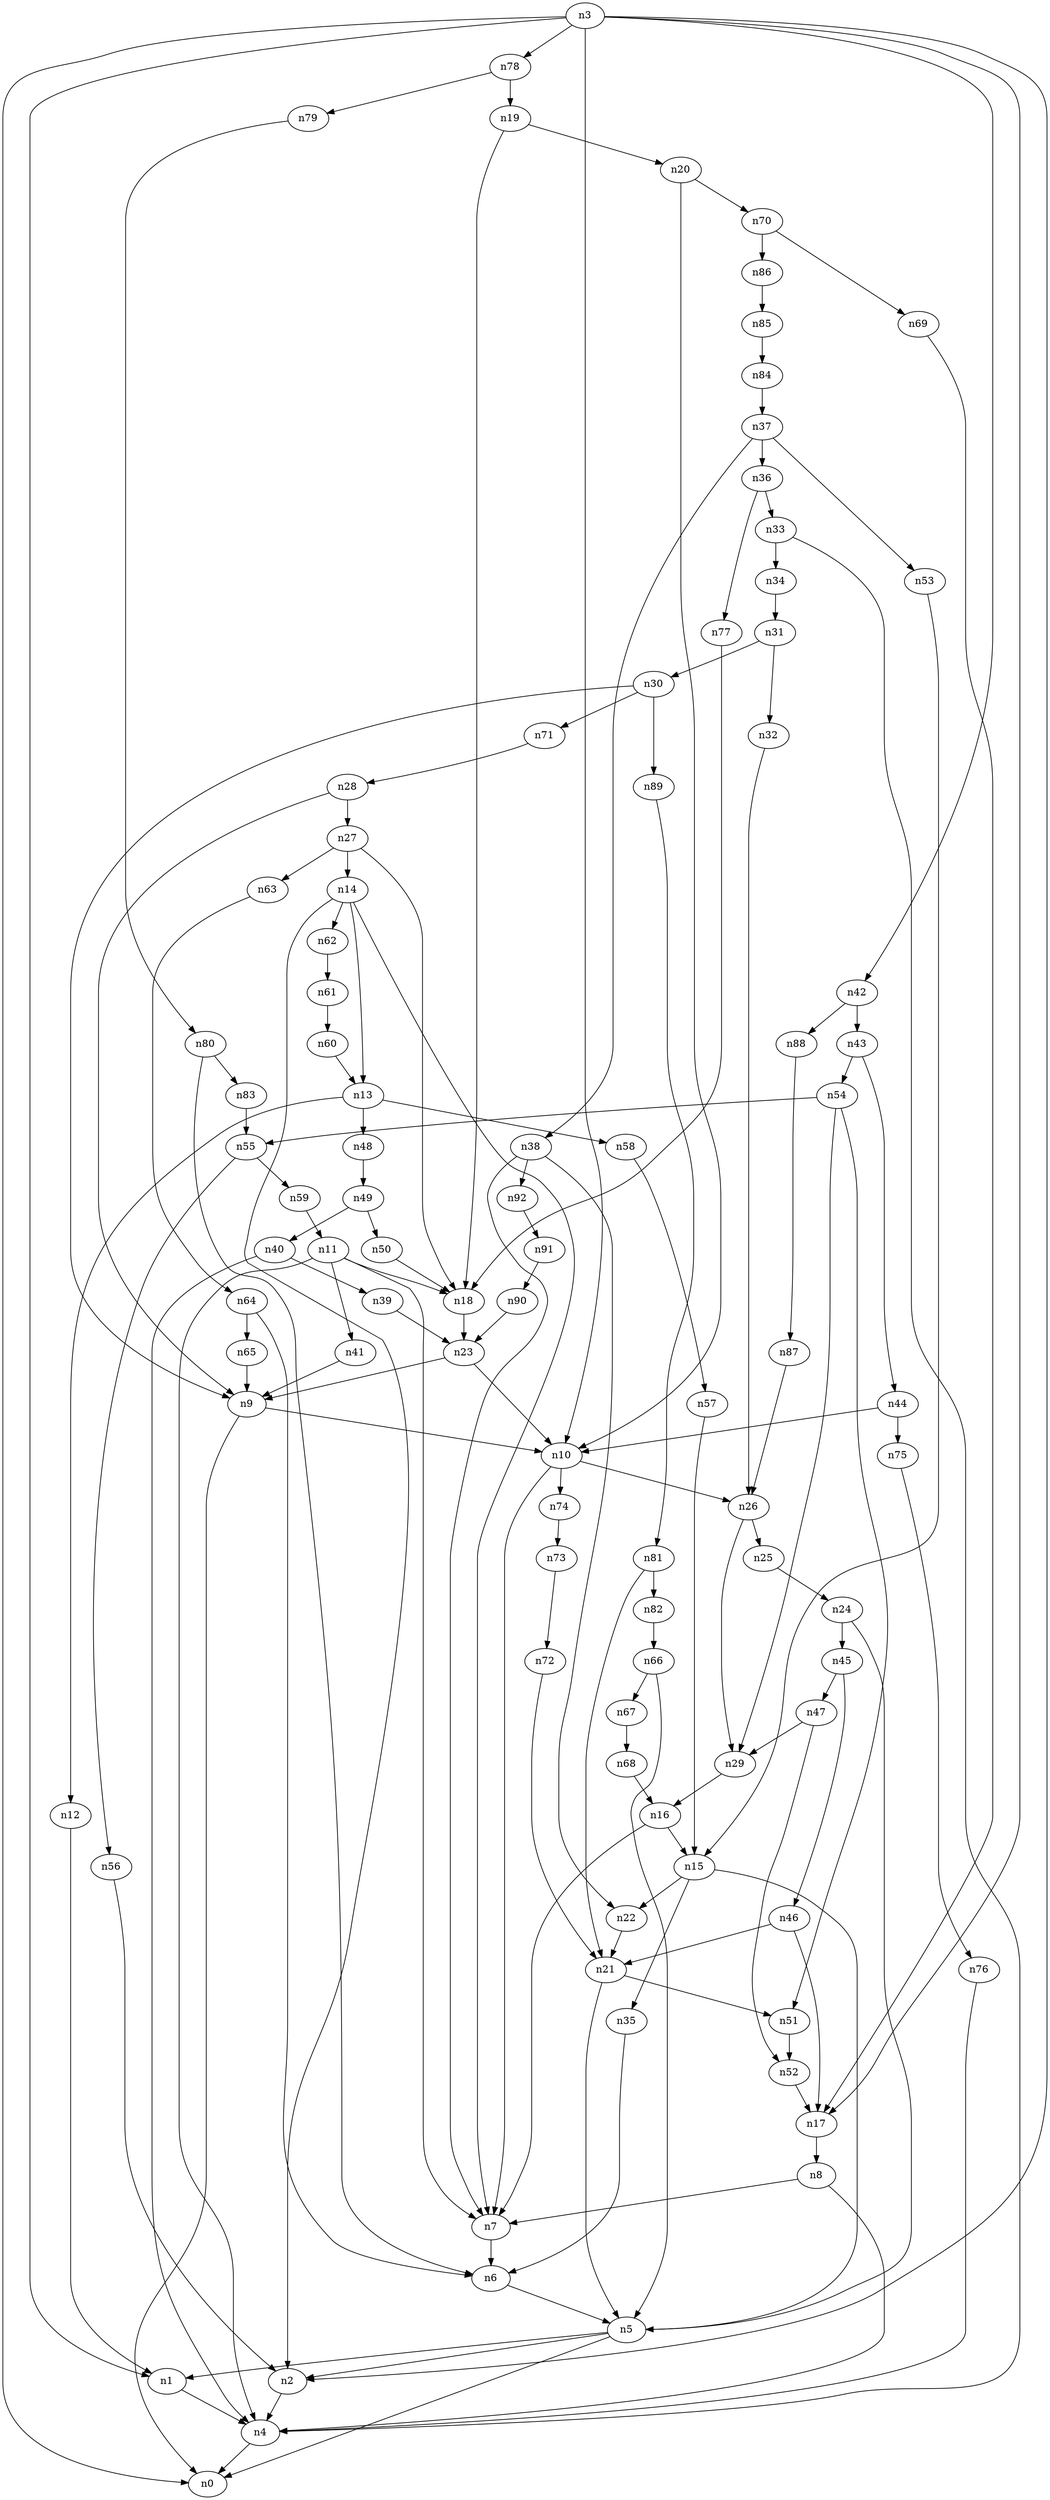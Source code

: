 digraph G {
	n1 -> n4	 [_graphml_id=e4];
	n2 -> n4	 [_graphml_id=e7];
	n3 -> n0	 [_graphml_id=e0];
	n3 -> n1	 [_graphml_id=e3];
	n3 -> n2	 [_graphml_id=e6];
	n3 -> n10	 [_graphml_id=e18];
	n3 -> n17	 [_graphml_id=e27];
	n3 -> n42	 [_graphml_id=e67];
	n3 -> n78	 [_graphml_id=e126];
	n4 -> n0	 [_graphml_id=e1];
	n5 -> n0	 [_graphml_id=e2];
	n5 -> n1	 [_graphml_id=e5];
	n5 -> n2	 [_graphml_id=e8];
	n6 -> n5	 [_graphml_id=e9];
	n7 -> n6	 [_graphml_id=e10];
	n8 -> n4	 [_graphml_id=e12];
	n8 -> n7	 [_graphml_id=e11];
	n9 -> n0	 [_graphml_id=e13];
	n9 -> n10	 [_graphml_id=e14];
	n10 -> n7	 [_graphml_id=e15];
	n10 -> n26	 [_graphml_id=e41];
	n10 -> n74	 [_graphml_id=e119];
	n11 -> n4	 [_graphml_id=e17];
	n11 -> n7	 [_graphml_id=e16];
	n11 -> n18	 [_graphml_id=e29];
	n11 -> n41	 [_graphml_id=e66];
	n12 -> n1	 [_graphml_id=e19];
	n13 -> n12	 [_graphml_id=e20];
	n13 -> n48	 [_graphml_id=e77];
	n13 -> n58	 [_graphml_id=e93];
	n14 -> n2	 [_graphml_id=e22];
	n14 -> n7	 [_graphml_id=e28];
	n14 -> n13	 [_graphml_id=e21];
	n14 -> n62	 [_graphml_id=e100];
	n15 -> n5	 [_graphml_id=e23];
	n15 -> n22	 [_graphml_id=e35];
	n15 -> n35	 [_graphml_id=e56];
	n16 -> n7	 [_graphml_id=e25];
	n16 -> n15	 [_graphml_id=e24];
	n17 -> n8	 [_graphml_id=e26];
	n18 -> n23	 [_graphml_id=e37];
	n19 -> n18	 [_graphml_id=e30];
	n19 -> n20	 [_graphml_id=e31];
	n20 -> n10	 [_graphml_id=e32];
	n20 -> n70	 [_graphml_id=e113];
	n21 -> n5	 [_graphml_id=e33];
	n21 -> n51	 [_graphml_id=e81];
	n22 -> n21	 [_graphml_id=e34];
	n23 -> n9	 [_graphml_id=e36];
	n23 -> n10	 [_graphml_id=e47];
	n24 -> n5	 [_graphml_id=e38];
	n24 -> n45	 [_graphml_id=e71];
	n25 -> n24	 [_graphml_id=e39];
	n26 -> n25	 [_graphml_id=e40];
	n26 -> n29	 [_graphml_id=e46];
	n27 -> n14	 [_graphml_id=e57];
	n27 -> n18	 [_graphml_id=e42];
	n27 -> n63	 [_graphml_id=e101];
	n28 -> n9	 [_graphml_id=e44];
	n28 -> n27	 [_graphml_id=e43];
	n29 -> n16	 [_graphml_id=e45];
	n30 -> n9	 [_graphml_id=e48];
	n30 -> n71	 [_graphml_id=e115];
	n30 -> n89	 [_graphml_id=e144];
	n31 -> n30	 [_graphml_id=e49];
	n31 -> n32	 [_graphml_id=e50];
	n32 -> n26	 [_graphml_id=e51];
	n33 -> n4	 [_graphml_id=e52];
	n33 -> n34	 [_graphml_id=e53];
	n34 -> n31	 [_graphml_id=e54];
	n35 -> n6	 [_graphml_id=e55];
	n36 -> n33	 [_graphml_id=e58];
	n36 -> n77	 [_graphml_id=e124];
	n37 -> n36	 [_graphml_id=e59];
	n37 -> n38	 [_graphml_id=e60];
	n37 -> n53	 [_graphml_id=e85];
	n38 -> n7	 [_graphml_id=e76];
	n38 -> n22	 [_graphml_id=e61];
	n38 -> n92	 [_graphml_id=e149];
	n39 -> n23	 [_graphml_id=e62];
	n40 -> n4	 [_graphml_id=e64];
	n40 -> n39	 [_graphml_id=e63];
	n41 -> n9	 [_graphml_id=e65];
	n42 -> n43	 [_graphml_id=e68];
	n42 -> n88	 [_graphml_id=e142];
	n43 -> n44	 [_graphml_id=e69];
	n43 -> n54	 [_graphml_id=e135];
	n44 -> n10	 [_graphml_id=e70];
	n44 -> n75	 [_graphml_id=e120];
	n45 -> n46	 [_graphml_id=e72];
	n45 -> n47	 [_graphml_id=e74];
	n46 -> n17	 [_graphml_id=e106];
	n46 -> n21	 [_graphml_id=e73];
	n47 -> n29	 [_graphml_id=e75];
	n47 -> n52	 [_graphml_id=e86];
	n48 -> n49	 [_graphml_id=e78];
	n49 -> n40	 [_graphml_id=e125];
	n49 -> n50	 [_graphml_id=e79];
	n50 -> n18	 [_graphml_id=e80];
	n51 -> n52	 [_graphml_id=e82];
	n52 -> n17	 [_graphml_id=e83];
	n53 -> n15	 [_graphml_id=e84];
	n54 -> n29	 [_graphml_id=e87];
	n54 -> n51	 [_graphml_id=e96];
	n54 -> n55	 [_graphml_id=e88];
	n55 -> n56	 [_graphml_id=e89];
	n55 -> n59	 [_graphml_id=e94];
	n56 -> n2	 [_graphml_id=e90];
	n57 -> n15	 [_graphml_id=e91];
	n58 -> n57	 [_graphml_id=e92];
	n59 -> n11	 [_graphml_id=e95];
	n60 -> n13	 [_graphml_id=e97];
	n61 -> n60	 [_graphml_id=e98];
	n62 -> n61	 [_graphml_id=e99];
	n63 -> n64	 [_graphml_id=e102];
	n64 -> n6	 [_graphml_id=e103];
	n64 -> n65	 [_graphml_id=e105];
	n65 -> n9	 [_graphml_id=e104];
	n66 -> n5	 [_graphml_id=e107];
	n66 -> n67	 [_graphml_id=e108];
	n67 -> n68	 [_graphml_id=e109];
	n68 -> n16	 [_graphml_id=e110];
	n69 -> n17	 [_graphml_id=e111];
	n70 -> n69	 [_graphml_id=e112];
	n70 -> n86	 [_graphml_id=e139];
	n71 -> n28	 [_graphml_id=e114];
	n72 -> n21	 [_graphml_id=e116];
	n73 -> n72	 [_graphml_id=e117];
	n74 -> n73	 [_graphml_id=e118];
	n75 -> n76	 [_graphml_id=e121];
	n76 -> n4	 [_graphml_id=e122];
	n77 -> n18	 [_graphml_id=e123];
	n78 -> n19	 [_graphml_id=e145];
	n78 -> n79	 [_graphml_id=e127];
	n79 -> n80	 [_graphml_id=e128];
	n80 -> n6	 [_graphml_id=e129];
	n80 -> n83	 [_graphml_id=e134];
	n81 -> n21	 [_graphml_id=e130];
	n81 -> n82	 [_graphml_id=e131];
	n82 -> n66	 [_graphml_id=e132];
	n83 -> n55	 [_graphml_id=e133];
	n84 -> n37	 [_graphml_id=e136];
	n85 -> n84	 [_graphml_id=e137];
	n86 -> n85	 [_graphml_id=e138];
	n87 -> n26	 [_graphml_id=e140];
	n88 -> n87	 [_graphml_id=e141];
	n89 -> n81	 [_graphml_id=e143];
	n90 -> n23	 [_graphml_id=e146];
	n91 -> n90	 [_graphml_id=e147];
	n92 -> n91	 [_graphml_id=e148];
}

